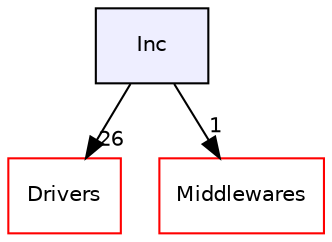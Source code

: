 digraph "Inc" {
  compound=true
  node [ fontsize="10", fontname="Helvetica"];
  edge [ labelfontsize="10", labelfontname="Helvetica"];
  dir_f93dfce691d792349f1c14ede440e2e6 [shape=box, label="Inc", style="filled", fillcolor="#eeeeff", pencolor="black", URL="dir_f93dfce691d792349f1c14ede440e2e6.html"];
  dir_60925fc218da8ca7908795bf5f624060 [shape=box label="Drivers" fillcolor="white" style="filled" color="red" URL="dir_60925fc218da8ca7908795bf5f624060.html"];
  dir_18d39804a75e1fcb1deadc3198692f5c [shape=box label="Middlewares" fillcolor="white" style="filled" color="red" URL="dir_18d39804a75e1fcb1deadc3198692f5c.html"];
  dir_f93dfce691d792349f1c14ede440e2e6->dir_60925fc218da8ca7908795bf5f624060 [headlabel="26", labeldistance=1.5 headhref="dir_000011_000000.html"];
  dir_f93dfce691d792349f1c14ede440e2e6->dir_18d39804a75e1fcb1deadc3198692f5c [headlabel="1", labeldistance=1.5 headhref="dir_000011_000012.html"];
}
